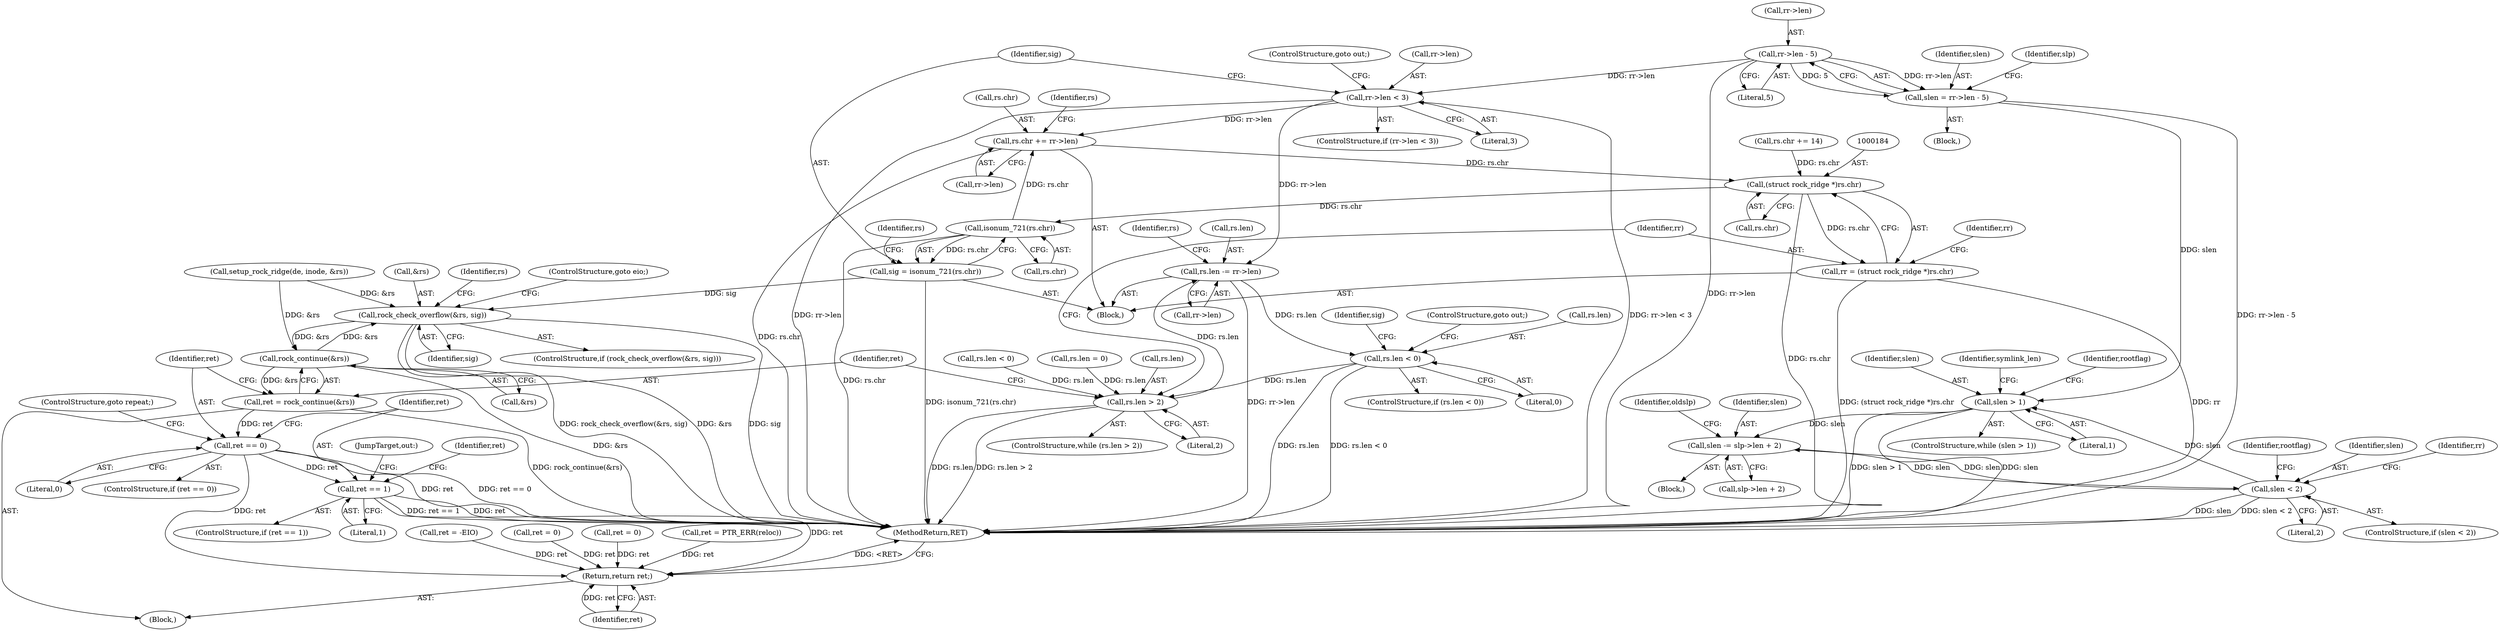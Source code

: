 digraph "0_linux_410dd3cf4c9b36f27ed4542ee18b1af5e68645a4_2@pointer" {
"1000593" [label="(Call,rr->len - 5)"];
"1000189" [label="(Call,rr->len < 3)"];
"1000207" [label="(Call,rs.chr += rr->len)"];
"1000183" [label="(Call,(struct rock_ridge *)rs.chr)"];
"1000181" [label="(Call,rr = (struct rock_ridge *)rs.chr)"];
"1000197" [label="(Call,isonum_721(rs.chr))"];
"1000195" [label="(Call,sig = isonum_721(rs.chr))"];
"1000202" [label="(Call,rock_check_overflow(&rs, sig))"];
"1000954" [label="(Call,rock_continue(&rs))"];
"1000952" [label="(Call,ret = rock_continue(&rs))"];
"1000958" [label="(Call,ret == 0)"];
"1000963" [label="(Call,ret == 1)"];
"1000974" [label="(Return,return ret;)"];
"1000214" [label="(Call,rs.len -= rr->len)"];
"1000222" [label="(Call,rs.len < 0)"];
"1000175" [label="(Call,rs.len > 2)"];
"1000591" [label="(Call,slen = rr->len - 5)"];
"1000614" [label="(Call,slen > 1)"];
"1000664" [label="(Call,slen -= slp->len + 2)"];
"1000688" [label="(Call,slen < 2)"];
"1000222" [label="(Call,rs.len < 0)"];
"1000188" [label="(ControlStructure,if (rr->len < 3))"];
"1000183" [label="(Call,(struct rock_ridge *)rs.chr)"];
"1000672" [label="(Identifier,oldslp)"];
"1000205" [label="(Identifier,sig)"];
"1000953" [label="(Identifier,ret)"];
"1000194" [label="(ControlStructure,goto out;)"];
"1000613" [label="(ControlStructure,while (slen > 1))"];
"1000954" [label="(Call,rock_continue(&rs))"];
"1000208" [label="(Call,rs.chr)"];
"1000963" [label="(Call,ret == 1)"];
"1000202" [label="(Call,rock_check_overflow(&rs, sig))"];
"1000587" [label="(Block,)"];
"1000227" [label="(ControlStructure,goto out;)"];
"1000666" [label="(Call,slp->len + 2)"];
"1000211" [label="(Call,rr->len)"];
"1000974" [label="(Return,return ret;)"];
"1000619" [label="(Identifier,rootflag)"];
"1000592" [label="(Identifier,slen)"];
"1000977" [label="(Call,ret = -EIO)"];
"1000687" [label="(ControlStructure,if (slen < 2))"];
"1000180" [label="(Block,)"];
"1000127" [label="(Call,ret = 0)"];
"1000664" [label="(Call,slen -= slp->len + 2)"];
"1000597" [label="(Literal,5)"];
"1000960" [label="(Literal,0)"];
"1000962" [label="(ControlStructure,if (ret == 1))"];
"1000982" [label="(MethodReturn,RET)"];
"1000181" [label="(Call,rr = (struct rock_ridge *)rs.chr)"];
"1000223" [label="(Call,rs.len)"];
"1000185" [label="(Call,rs.chr)"];
"1000204" [label="(Identifier,rs)"];
"1000959" [label="(Identifier,ret)"];
"1000215" [label="(Call,rs.len)"];
"1000964" [label="(Identifier,ret)"];
"1000163" [label="(Call,rs.len < 0)"];
"1000952" [label="(Call,ret = rock_continue(&rs))"];
"1000216" [label="(Identifier,rs)"];
"1000721" [label="(Identifier,rootflag)"];
"1000168" [label="(Call,rs.len = 0)"];
"1000190" [label="(Call,rr->len)"];
"1000614" [label="(Call,slen > 1)"];
"1000966" [label="(Call,ret = 0)"];
"1000174" [label="(ControlStructure,while (rs.len > 2))"];
"1000144" [label="(Call,setup_rock_ridge(de, inode, &rs))"];
"1000617" [label="(Block,)"];
"1000193" [label="(Literal,3)"];
"1000616" [label="(Literal,1)"];
"1000965" [label="(Literal,1)"];
"1000961" [label="(ControlStructure,goto repeat;)"];
"1000958" [label="(Call,ret == 0)"];
"1000599" [label="(Identifier,slp)"];
"1000226" [label="(Literal,0)"];
"1000206" [label="(ControlStructure,goto eio;)"];
"1000115" [label="(Block,)"];
"1000591" [label="(Call,slen = rr->len - 5)"];
"1000176" [label="(Call,rs.len)"];
"1000203" [label="(Call,&rs)"];
"1000201" [label="(ControlStructure,if (rock_check_overflow(&rs, sig)))"];
"1000690" [label="(Literal,2)"];
"1000197" [label="(Call,isonum_721(rs.chr))"];
"1000209" [label="(Identifier,rs)"];
"1000957" [label="(ControlStructure,if (ret == 0))"];
"1000955" [label="(Call,&rs)"];
"1000688" [label="(Call,slen < 2)"];
"1000967" [label="(Identifier,ret)"];
"1000975" [label="(Identifier,ret)"];
"1000218" [label="(Call,rr->len)"];
"1000207" [label="(Call,rs.chr += rr->len)"];
"1000214" [label="(Call,rs.len -= rr->len)"];
"1000221" [label="(ControlStructure,if (rs.len < 0))"];
"1000969" [label="(JumpTarget,out:)"];
"1000229" [label="(Identifier,sig)"];
"1000196" [label="(Identifier,sig)"];
"1000152" [label="(Call,rs.chr += 14)"];
"1000189" [label="(Call,rr->len < 3)"];
"1000615" [label="(Identifier,slen)"];
"1000594" [label="(Call,rr->len)"];
"1000195" [label="(Call,sig = isonum_721(rs.chr))"];
"1000735" [label="(Identifier,symlink_len)"];
"1000182" [label="(Identifier,rr)"];
"1000689" [label="(Identifier,slen)"];
"1000699" [label="(Identifier,rr)"];
"1000593" [label="(Call,rr->len - 5)"];
"1000769" [label="(Call,ret = PTR_ERR(reloc))"];
"1000224" [label="(Identifier,rs)"];
"1000198" [label="(Call,rs.chr)"];
"1000191" [label="(Identifier,rr)"];
"1000179" [label="(Literal,2)"];
"1000665" [label="(Identifier,slen)"];
"1000175" [label="(Call,rs.len > 2)"];
"1000593" -> "1000591"  [label="AST: "];
"1000593" -> "1000597"  [label="CFG: "];
"1000594" -> "1000593"  [label="AST: "];
"1000597" -> "1000593"  [label="AST: "];
"1000591" -> "1000593"  [label="CFG: "];
"1000593" -> "1000982"  [label="DDG: rr->len"];
"1000593" -> "1000189"  [label="DDG: rr->len"];
"1000593" -> "1000591"  [label="DDG: rr->len"];
"1000593" -> "1000591"  [label="DDG: 5"];
"1000189" -> "1000188"  [label="AST: "];
"1000189" -> "1000193"  [label="CFG: "];
"1000190" -> "1000189"  [label="AST: "];
"1000193" -> "1000189"  [label="AST: "];
"1000194" -> "1000189"  [label="CFG: "];
"1000196" -> "1000189"  [label="CFG: "];
"1000189" -> "1000982"  [label="DDG: rr->len"];
"1000189" -> "1000982"  [label="DDG: rr->len < 3"];
"1000189" -> "1000207"  [label="DDG: rr->len"];
"1000189" -> "1000214"  [label="DDG: rr->len"];
"1000207" -> "1000180"  [label="AST: "];
"1000207" -> "1000211"  [label="CFG: "];
"1000208" -> "1000207"  [label="AST: "];
"1000211" -> "1000207"  [label="AST: "];
"1000216" -> "1000207"  [label="CFG: "];
"1000207" -> "1000982"  [label="DDG: rs.chr"];
"1000207" -> "1000183"  [label="DDG: rs.chr"];
"1000197" -> "1000207"  [label="DDG: rs.chr"];
"1000183" -> "1000181"  [label="AST: "];
"1000183" -> "1000185"  [label="CFG: "];
"1000184" -> "1000183"  [label="AST: "];
"1000185" -> "1000183"  [label="AST: "];
"1000181" -> "1000183"  [label="CFG: "];
"1000183" -> "1000982"  [label="DDG: rs.chr"];
"1000183" -> "1000181"  [label="DDG: rs.chr"];
"1000152" -> "1000183"  [label="DDG: rs.chr"];
"1000183" -> "1000197"  [label="DDG: rs.chr"];
"1000181" -> "1000180"  [label="AST: "];
"1000182" -> "1000181"  [label="AST: "];
"1000191" -> "1000181"  [label="CFG: "];
"1000181" -> "1000982"  [label="DDG: rr"];
"1000181" -> "1000982"  [label="DDG: (struct rock_ridge *)rs.chr"];
"1000197" -> "1000195"  [label="AST: "];
"1000197" -> "1000198"  [label="CFG: "];
"1000198" -> "1000197"  [label="AST: "];
"1000195" -> "1000197"  [label="CFG: "];
"1000197" -> "1000982"  [label="DDG: rs.chr"];
"1000197" -> "1000195"  [label="DDG: rs.chr"];
"1000195" -> "1000180"  [label="AST: "];
"1000196" -> "1000195"  [label="AST: "];
"1000204" -> "1000195"  [label="CFG: "];
"1000195" -> "1000982"  [label="DDG: isonum_721(rs.chr)"];
"1000195" -> "1000202"  [label="DDG: sig"];
"1000202" -> "1000201"  [label="AST: "];
"1000202" -> "1000205"  [label="CFG: "];
"1000203" -> "1000202"  [label="AST: "];
"1000205" -> "1000202"  [label="AST: "];
"1000206" -> "1000202"  [label="CFG: "];
"1000209" -> "1000202"  [label="CFG: "];
"1000202" -> "1000982"  [label="DDG: &rs"];
"1000202" -> "1000982"  [label="DDG: sig"];
"1000202" -> "1000982"  [label="DDG: rock_check_overflow(&rs, sig)"];
"1000954" -> "1000202"  [label="DDG: &rs"];
"1000144" -> "1000202"  [label="DDG: &rs"];
"1000202" -> "1000954"  [label="DDG: &rs"];
"1000954" -> "1000952"  [label="AST: "];
"1000954" -> "1000955"  [label="CFG: "];
"1000955" -> "1000954"  [label="AST: "];
"1000952" -> "1000954"  [label="CFG: "];
"1000954" -> "1000982"  [label="DDG: &rs"];
"1000954" -> "1000952"  [label="DDG: &rs"];
"1000144" -> "1000954"  [label="DDG: &rs"];
"1000952" -> "1000115"  [label="AST: "];
"1000953" -> "1000952"  [label="AST: "];
"1000959" -> "1000952"  [label="CFG: "];
"1000952" -> "1000982"  [label="DDG: rock_continue(&rs)"];
"1000952" -> "1000958"  [label="DDG: ret"];
"1000958" -> "1000957"  [label="AST: "];
"1000958" -> "1000960"  [label="CFG: "];
"1000959" -> "1000958"  [label="AST: "];
"1000960" -> "1000958"  [label="AST: "];
"1000961" -> "1000958"  [label="CFG: "];
"1000964" -> "1000958"  [label="CFG: "];
"1000958" -> "1000982"  [label="DDG: ret == 0"];
"1000958" -> "1000982"  [label="DDG: ret"];
"1000958" -> "1000963"  [label="DDG: ret"];
"1000958" -> "1000974"  [label="DDG: ret"];
"1000963" -> "1000962"  [label="AST: "];
"1000963" -> "1000965"  [label="CFG: "];
"1000964" -> "1000963"  [label="AST: "];
"1000965" -> "1000963"  [label="AST: "];
"1000967" -> "1000963"  [label="CFG: "];
"1000969" -> "1000963"  [label="CFG: "];
"1000963" -> "1000982"  [label="DDG: ret"];
"1000963" -> "1000982"  [label="DDG: ret == 1"];
"1000963" -> "1000974"  [label="DDG: ret"];
"1000974" -> "1000115"  [label="AST: "];
"1000974" -> "1000975"  [label="CFG: "];
"1000975" -> "1000974"  [label="AST: "];
"1000982" -> "1000974"  [label="CFG: "];
"1000974" -> "1000982"  [label="DDG: <RET>"];
"1000975" -> "1000974"  [label="DDG: ret"];
"1000966" -> "1000974"  [label="DDG: ret"];
"1000769" -> "1000974"  [label="DDG: ret"];
"1000977" -> "1000974"  [label="DDG: ret"];
"1000127" -> "1000974"  [label="DDG: ret"];
"1000214" -> "1000180"  [label="AST: "];
"1000214" -> "1000218"  [label="CFG: "];
"1000215" -> "1000214"  [label="AST: "];
"1000218" -> "1000214"  [label="AST: "];
"1000224" -> "1000214"  [label="CFG: "];
"1000214" -> "1000982"  [label="DDG: rr->len"];
"1000175" -> "1000214"  [label="DDG: rs.len"];
"1000214" -> "1000222"  [label="DDG: rs.len"];
"1000222" -> "1000221"  [label="AST: "];
"1000222" -> "1000226"  [label="CFG: "];
"1000223" -> "1000222"  [label="AST: "];
"1000226" -> "1000222"  [label="AST: "];
"1000227" -> "1000222"  [label="CFG: "];
"1000229" -> "1000222"  [label="CFG: "];
"1000222" -> "1000982"  [label="DDG: rs.len"];
"1000222" -> "1000982"  [label="DDG: rs.len < 0"];
"1000222" -> "1000175"  [label="DDG: rs.len"];
"1000175" -> "1000174"  [label="AST: "];
"1000175" -> "1000179"  [label="CFG: "];
"1000176" -> "1000175"  [label="AST: "];
"1000179" -> "1000175"  [label="AST: "];
"1000182" -> "1000175"  [label="CFG: "];
"1000953" -> "1000175"  [label="CFG: "];
"1000175" -> "1000982"  [label="DDG: rs.len"];
"1000175" -> "1000982"  [label="DDG: rs.len > 2"];
"1000163" -> "1000175"  [label="DDG: rs.len"];
"1000168" -> "1000175"  [label="DDG: rs.len"];
"1000591" -> "1000587"  [label="AST: "];
"1000592" -> "1000591"  [label="AST: "];
"1000599" -> "1000591"  [label="CFG: "];
"1000591" -> "1000982"  [label="DDG: rr->len - 5"];
"1000591" -> "1000614"  [label="DDG: slen"];
"1000614" -> "1000613"  [label="AST: "];
"1000614" -> "1000616"  [label="CFG: "];
"1000615" -> "1000614"  [label="AST: "];
"1000616" -> "1000614"  [label="AST: "];
"1000619" -> "1000614"  [label="CFG: "];
"1000735" -> "1000614"  [label="CFG: "];
"1000614" -> "1000982"  [label="DDG: slen > 1"];
"1000614" -> "1000982"  [label="DDG: slen"];
"1000688" -> "1000614"  [label="DDG: slen"];
"1000614" -> "1000664"  [label="DDG: slen"];
"1000664" -> "1000617"  [label="AST: "];
"1000664" -> "1000666"  [label="CFG: "];
"1000665" -> "1000664"  [label="AST: "];
"1000666" -> "1000664"  [label="AST: "];
"1000672" -> "1000664"  [label="CFG: "];
"1000688" -> "1000664"  [label="DDG: slen"];
"1000664" -> "1000688"  [label="DDG: slen"];
"1000688" -> "1000687"  [label="AST: "];
"1000688" -> "1000690"  [label="CFG: "];
"1000689" -> "1000688"  [label="AST: "];
"1000690" -> "1000688"  [label="AST: "];
"1000699" -> "1000688"  [label="CFG: "];
"1000721" -> "1000688"  [label="CFG: "];
"1000688" -> "1000982"  [label="DDG: slen"];
"1000688" -> "1000982"  [label="DDG: slen < 2"];
}
